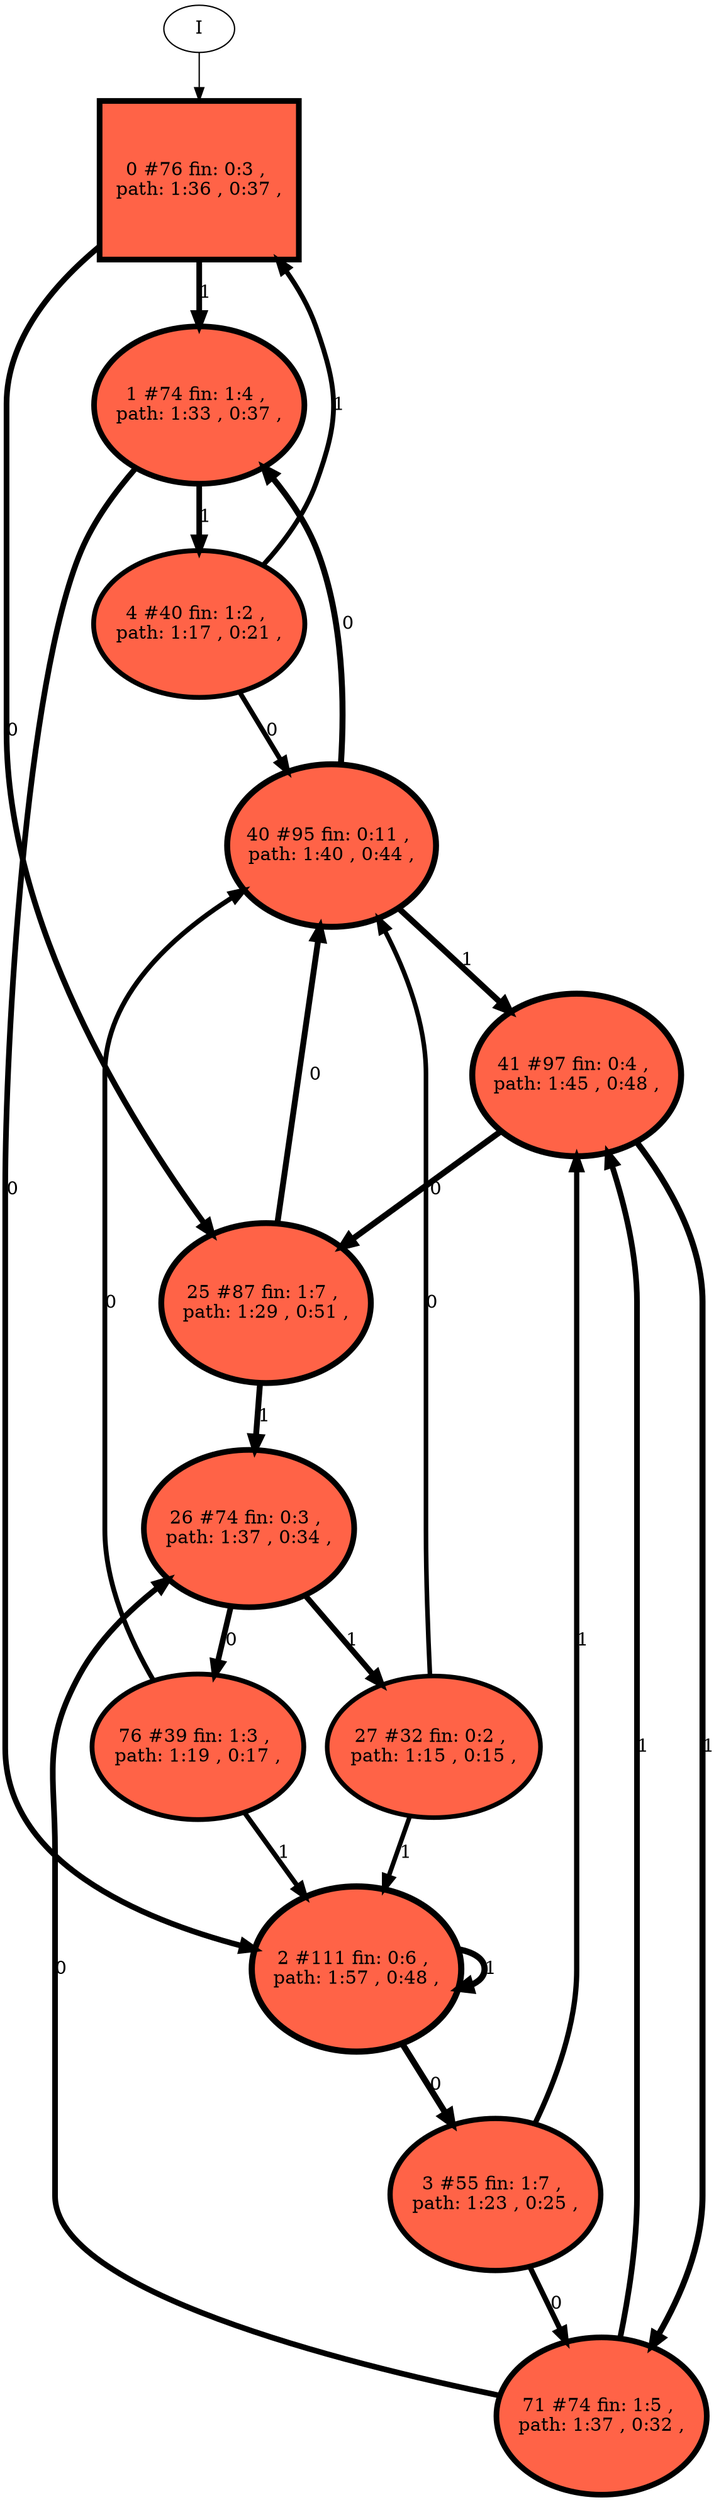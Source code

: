 // produced with flexfringe // 
digraph DFA {
	0 [label="root" shape=box];
		I -> 0;
	0 [ label="0 #76 fin: 0:3 , 
 path: 1:36 , 0:37 , " , style=filled, fillcolor="tomato", width=1.67594, height=1.67594, penwidth=4.34381];
		0 -> 1 [label="1 " , penwidth=4.34381 ];
		0 -> 25 [label="0 " , penwidth=4.34381 ];
	1 [ label="1 #74 fin: 1:4 , 
 path: 1:33 , 0:37 , " , style=filled, fillcolor="tomato", width=1.671, height=1.671, penwidth=4.31749];
		1 -> 4 [label="1 " , penwidth=4.31749 ];
		1 -> 2 [label="0 " , penwidth=4.31749 ];
	25 [ label="25 #87 fin: 1:7 , 
 path: 1:29 , 0:51 , " , style=filled, fillcolor="tomato", width=1.70062, height=1.70062, penwidth=4.47734];
		25 -> 26 [label="1 " , penwidth=4.47734 ];
		25 -> 40 [label="0 " , penwidth=4.47734 ];
	4 [ label="4 #40 fin: 1:2 , 
 path: 1:17 , 0:21 , " , style=filled, fillcolor="tomato", width=1.55045, height=1.55045, penwidth=3.71357];
		4 -> 0 [label="1 " , penwidth=3.71357 ];
		4 -> 40 [label="0 " , penwidth=3.71357 ];
	2 [ label="2 #111 fin: 0:6 , 
 path: 1:57 , 0:48 , " , style=filled, fillcolor="tomato", width=1.74371, height=1.74371, penwidth=4.7185];
		2 -> 2 [label="1 " , penwidth=4.7185 ];
		2 -> 3 [label="0 " , penwidth=4.7185 ];
	26 [ label="26 #74 fin: 0:3 , 
 path: 1:37 , 0:34 , " , style=filled, fillcolor="tomato", width=1.671, height=1.671, penwidth=4.31749];
		26 -> 27 [label="1 " , penwidth=4.31749 ];
		26 -> 76 [label="0 " , penwidth=4.31749 ];
	40 [ label="40 #95 fin: 0:11 , 
 path: 1:40 , 0:44 , " , style=filled, fillcolor="tomato", width=1.71638, height=1.71638, penwidth=4.56435];
		40 -> 41 [label="1 " , penwidth=4.56435 ];
		40 -> 1 [label="0 " , penwidth=4.56435 ];
	3 [ label="3 #55 fin: 1:7 , 
 path: 1:23 , 0:25 , " , style=filled, fillcolor="tomato", width=1.6145, height=1.6145, penwidth=4.02535];
		3 -> 41 [label="1 " , penwidth=4.02535 ];
		3 -> 71 [label="0 " , penwidth=4.02535 ];
	27 [ label="27 #32 fin: 0:2 , 
 path: 1:15 , 0:15 , " , style=filled, fillcolor="tomato", width=1.5033, height=1.5033, penwidth=3.49651];
		27 -> 2 [label="1 " , penwidth=3.49651 ];
		27 -> 40 [label="0 " , penwidth=3.49651 ];
	76 [ label="76 #39 fin: 1:3 , 
 path: 1:19 , 0:17 , " , style=filled, fillcolor="tomato", width=1.54519, height=1.54519, penwidth=3.68888];
		76 -> 2 [label="1 " , penwidth=3.68888 ];
		76 -> 40 [label="0 " , penwidth=3.68888 ];
	41 [ label="41 #97 fin: 0:4 , 
 path: 1:45 , 0:48 , " , style=filled, fillcolor="tomato", width=1.72008, height=1.72008, penwidth=4.58497];
		41 -> 71 [label="1 " , penwidth=4.58497 ];
		41 -> 25 [label="0 " , penwidth=4.58497 ];
	71 [ label="71 #74 fin: 1:5 , 
 path: 1:37 , 0:32 , " , style=filled, fillcolor="tomato", width=1.671, height=1.671, penwidth=4.31749];
		71 -> 41 [label="1 " , penwidth=4.31749 ];
		71 -> 26 [label="0 " , penwidth=4.31749 ];
}
